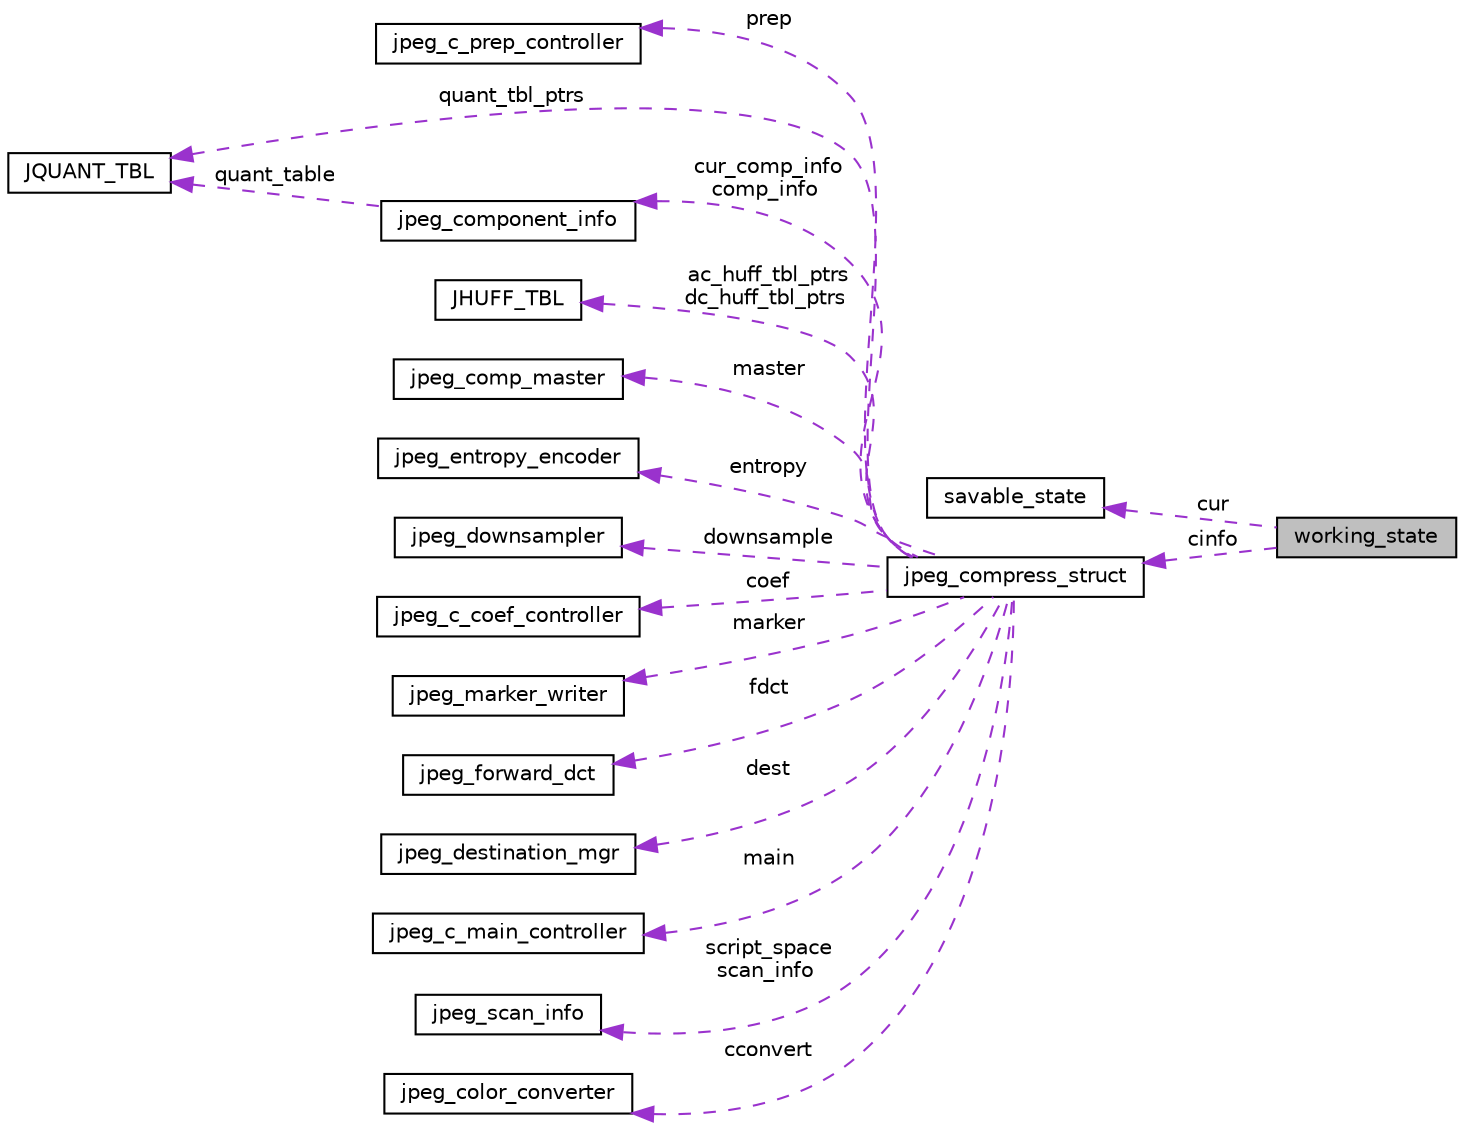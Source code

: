digraph "working_state"
{
  edge [fontname="Helvetica",fontsize="10",labelfontname="Helvetica",labelfontsize="10"];
  node [fontname="Helvetica",fontsize="10",shape=record];
  rankdir="LR";
  Node1 [label="working_state",height=0.2,width=0.4,color="black", fillcolor="grey75", style="filled", fontcolor="black"];
  Node2 -> Node1 [dir="back",color="darkorchid3",fontsize="10",style="dashed",label=" cur" ,fontname="Helvetica"];
  Node2 [label="savable_state",height=0.2,width=0.4,color="black", fillcolor="white", style="filled",URL="$structsavable__state.html"];
  Node3 -> Node1 [dir="back",color="darkorchid3",fontsize="10",style="dashed",label=" cinfo" ,fontname="Helvetica"];
  Node3 [label="jpeg_compress_struct",height=0.2,width=0.4,color="black", fillcolor="white", style="filled",URL="$structjpeg__compress__struct.html"];
  Node4 -> Node3 [dir="back",color="darkorchid3",fontsize="10",style="dashed",label=" prep" ,fontname="Helvetica"];
  Node4 [label="jpeg_c_prep_controller",height=0.2,width=0.4,color="black", fillcolor="white", style="filled",URL="$structjpeg__c__prep__controller.html"];
  Node5 -> Node3 [dir="back",color="darkorchid3",fontsize="10",style="dashed",label=" quant_tbl_ptrs" ,fontname="Helvetica"];
  Node5 [label="JQUANT_TBL",height=0.2,width=0.4,color="black", fillcolor="white", style="filled",URL="$structJQUANT__TBL.html"];
  Node6 -> Node3 [dir="back",color="darkorchid3",fontsize="10",style="dashed",label=" ac_huff_tbl_ptrs\ndc_huff_tbl_ptrs" ,fontname="Helvetica"];
  Node6 [label="JHUFF_TBL",height=0.2,width=0.4,color="black", fillcolor="white", style="filled",URL="$structJHUFF__TBL.html"];
  Node7 -> Node3 [dir="back",color="darkorchid3",fontsize="10",style="dashed",label=" master" ,fontname="Helvetica"];
  Node7 [label="jpeg_comp_master",height=0.2,width=0.4,color="black", fillcolor="white", style="filled",URL="$structjpeg__comp__master.html"];
  Node8 -> Node3 [dir="back",color="darkorchid3",fontsize="10",style="dashed",label=" cur_comp_info\ncomp_info" ,fontname="Helvetica"];
  Node8 [label="jpeg_component_info",height=0.2,width=0.4,color="black", fillcolor="white", style="filled",URL="$structjpeg__component__info.html"];
  Node5 -> Node8 [dir="back",color="darkorchid3",fontsize="10",style="dashed",label=" quant_table" ,fontname="Helvetica"];
  Node9 -> Node3 [dir="back",color="darkorchid3",fontsize="10",style="dashed",label=" entropy" ,fontname="Helvetica"];
  Node9 [label="jpeg_entropy_encoder",height=0.2,width=0.4,color="black", fillcolor="white", style="filled",URL="$structjpeg__entropy__encoder.html"];
  Node10 -> Node3 [dir="back",color="darkorchid3",fontsize="10",style="dashed",label=" downsample" ,fontname="Helvetica"];
  Node10 [label="jpeg_downsampler",height=0.2,width=0.4,color="black", fillcolor="white", style="filled",URL="$structjpeg__downsampler.html"];
  Node11 -> Node3 [dir="back",color="darkorchid3",fontsize="10",style="dashed",label=" coef" ,fontname="Helvetica"];
  Node11 [label="jpeg_c_coef_controller",height=0.2,width=0.4,color="black", fillcolor="white", style="filled",URL="$structjpeg__c__coef__controller.html"];
  Node12 -> Node3 [dir="back",color="darkorchid3",fontsize="10",style="dashed",label=" marker" ,fontname="Helvetica"];
  Node12 [label="jpeg_marker_writer",height=0.2,width=0.4,color="black", fillcolor="white", style="filled",URL="$structjpeg__marker__writer.html"];
  Node13 -> Node3 [dir="back",color="darkorchid3",fontsize="10",style="dashed",label=" fdct" ,fontname="Helvetica"];
  Node13 [label="jpeg_forward_dct",height=0.2,width=0.4,color="black", fillcolor="white", style="filled",URL="$structjpeg__forward__dct.html"];
  Node14 -> Node3 [dir="back",color="darkorchid3",fontsize="10",style="dashed",label=" dest" ,fontname="Helvetica"];
  Node14 [label="jpeg_destination_mgr",height=0.2,width=0.4,color="black", fillcolor="white", style="filled",URL="$structjpeg__destination__mgr.html"];
  Node15 -> Node3 [dir="back",color="darkorchid3",fontsize="10",style="dashed",label=" main" ,fontname="Helvetica"];
  Node15 [label="jpeg_c_main_controller",height=0.2,width=0.4,color="black", fillcolor="white", style="filled",URL="$structjpeg__c__main__controller.html"];
  Node16 -> Node3 [dir="back",color="darkorchid3",fontsize="10",style="dashed",label=" script_space\nscan_info" ,fontname="Helvetica"];
  Node16 [label="jpeg_scan_info",height=0.2,width=0.4,color="black", fillcolor="white", style="filled",URL="$structjpeg__scan__info.html"];
  Node17 -> Node3 [dir="back",color="darkorchid3",fontsize="10",style="dashed",label=" cconvert" ,fontname="Helvetica"];
  Node17 [label="jpeg_color_converter",height=0.2,width=0.4,color="black", fillcolor="white", style="filled",URL="$structjpeg__color__converter.html"];
}
